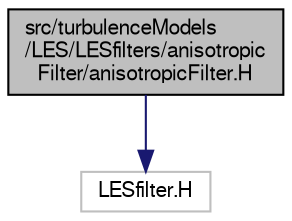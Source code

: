 digraph "src/turbulenceModels/LES/LESfilters/anisotropicFilter/anisotropicFilter.H"
{
  bgcolor="transparent";
  edge [fontname="FreeSans",fontsize="10",labelfontname="FreeSans",labelfontsize="10"];
  node [fontname="FreeSans",fontsize="10",shape=record];
  Node0 [label="src/turbulenceModels\l/LES/LESfilters/anisotropic\lFilter/anisotropicFilter.H",height=0.2,width=0.4,color="black", fillcolor="grey75", style="filled", fontcolor="black"];
  Node0 -> Node1 [color="midnightblue",fontsize="10",style="solid",fontname="FreeSans"];
  Node1 [label="LESfilter.H",height=0.2,width=0.4,color="grey75"];
}
